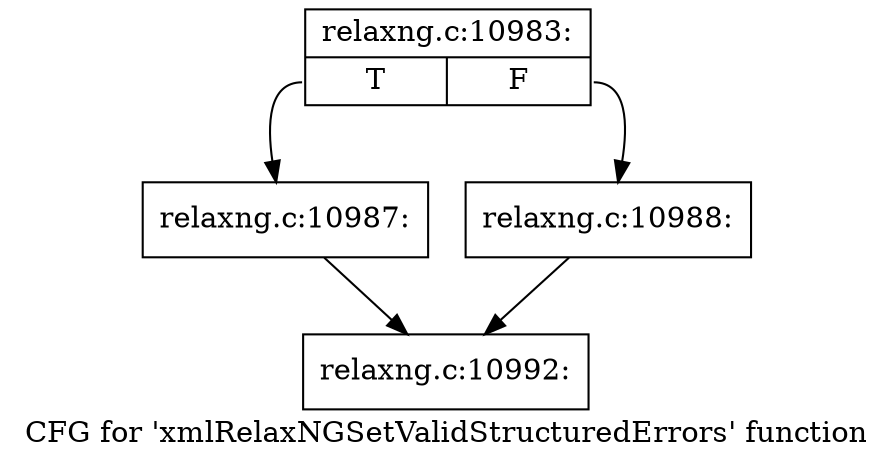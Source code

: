 digraph "CFG for 'xmlRelaxNGSetValidStructuredErrors' function" {
	label="CFG for 'xmlRelaxNGSetValidStructuredErrors' function";

	Node0x3aed600 [shape=record,label="{relaxng.c:10983:|{<s0>T|<s1>F}}"];
	Node0x3aed600:s0 -> Node0x3aee2a0;
	Node0x3aed600:s1 -> Node0x3aee2f0;
	Node0x3aee2a0 [shape=record,label="{relaxng.c:10987:}"];
	Node0x3aee2a0 -> Node0x3aed8e0;
	Node0x3aee2f0 [shape=record,label="{relaxng.c:10988:}"];
	Node0x3aee2f0 -> Node0x3aed8e0;
	Node0x3aed8e0 [shape=record,label="{relaxng.c:10992:}"];
}
